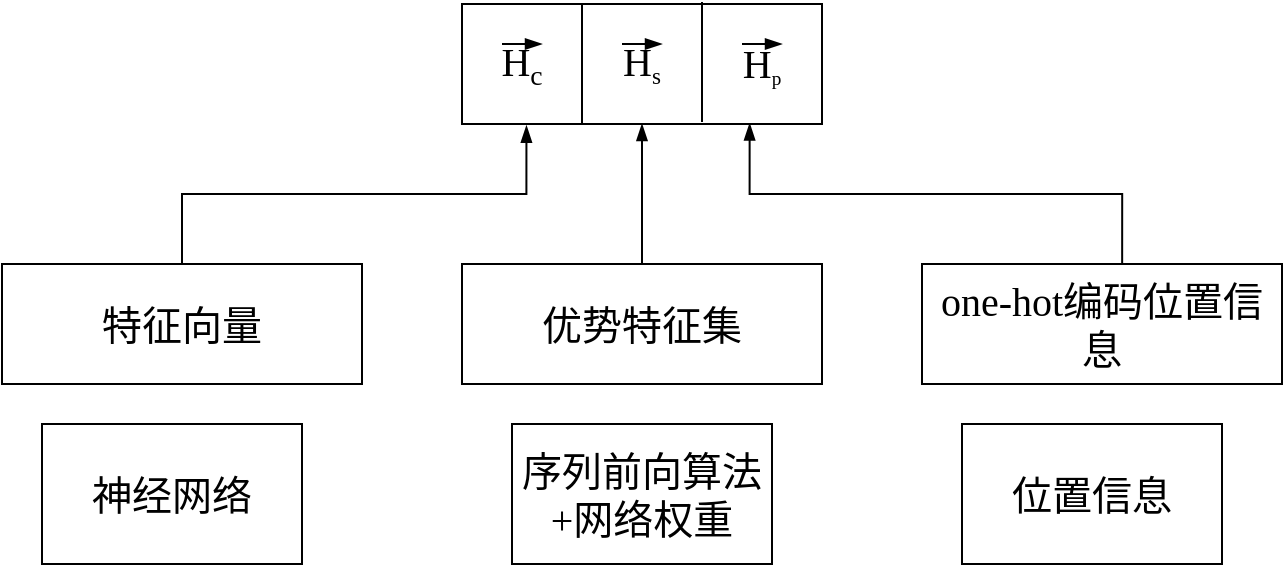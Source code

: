 <mxfile version="12.8.8" type="github">
  <diagram id="ETSGENbbgeC9yL6T0qCD" name="Page-1">
    <mxGraphModel dx="1323" dy="659" grid="1" gridSize="10" guides="1" tooltips="1" connect="1" arrows="1" fold="1" page="1" pageScale="1" pageWidth="827" pageHeight="1169" math="0" shadow="0">
      <root>
        <mxCell id="0" />
        <mxCell id="1" parent="0" />
        <mxCell id="tGlBlFlih63D7-SkEb-W-11" value="" style="edgeStyle=orthogonalEdgeStyle;rounded=0;orthogonalLoop=1;jettySize=auto;html=1;entryX=0.179;entryY=1.014;entryDx=0;entryDy=0;entryPerimeter=0;exitX=0.5;exitY=0;exitDx=0;exitDy=0;fontFamily=Times New Roman;fontSize=20;endArrow=blockThin;endFill=1;" parent="1" source="tGlBlFlih63D7-SkEb-W-1" target="tGlBlFlih63D7-SkEb-W-8" edge="1">
          <mxGeometry relative="1" as="geometry">
            <mxPoint x="170" y="170" as="targetPoint" />
          </mxGeometry>
        </mxCell>
        <mxCell id="tGlBlFlih63D7-SkEb-W-1" value="特征向量" style="rounded=0;whiteSpace=wrap;html=1;fontFamily=Times New Roman;fontSize=20;" parent="1" vertex="1">
          <mxGeometry x="80" y="250" width="180" height="60" as="geometry" />
        </mxCell>
        <mxCell id="tGlBlFlih63D7-SkEb-W-9" value="" style="edgeStyle=orthogonalEdgeStyle;rounded=0;orthogonalLoop=1;jettySize=auto;html=1;fontFamily=Times New Roman;fontSize=20;endArrow=blockThin;endFill=1;" parent="1" source="tGlBlFlih63D7-SkEb-W-2" target="tGlBlFlih63D7-SkEb-W-8" edge="1">
          <mxGeometry relative="1" as="geometry" />
        </mxCell>
        <mxCell id="tGlBlFlih63D7-SkEb-W-2" value="优势特征集" style="rounded=0;whiteSpace=wrap;html=1;fontFamily=Times New Roman;fontSize=20;" parent="1" vertex="1">
          <mxGeometry x="310" y="250" width="180" height="60" as="geometry" />
        </mxCell>
        <mxCell id="tGlBlFlih63D7-SkEb-W-13" value="" style="edgeStyle=orthogonalEdgeStyle;rounded=0;orthogonalLoop=1;jettySize=auto;html=1;entryX=0.799;entryY=0.995;entryDx=0;entryDy=0;entryPerimeter=0;exitX=0.556;exitY=0;exitDx=0;exitDy=0;exitPerimeter=0;fontFamily=Times New Roman;fontSize=20;endArrow=blockThin;endFill=1;" parent="1" source="tGlBlFlih63D7-SkEb-W-3" target="tGlBlFlih63D7-SkEb-W-8" edge="1">
          <mxGeometry relative="1" as="geometry">
            <mxPoint x="630" y="170.0" as="targetPoint" />
          </mxGeometry>
        </mxCell>
        <mxCell id="tGlBlFlih63D7-SkEb-W-3" value="one-hot编码位置信息" style="rounded=0;whiteSpace=wrap;html=1;fontFamily=Times New Roman;fontSize=20;" parent="1" vertex="1">
          <mxGeometry x="540" y="250" width="180" height="60" as="geometry" />
        </mxCell>
        <mxCell id="tGlBlFlih63D7-SkEb-W-4" value="神经网络" style="rounded=0;whiteSpace=wrap;html=1;fontFamily=Times New Roman;fontSize=20;" parent="1" vertex="1">
          <mxGeometry x="100" y="330" width="130" height="70" as="geometry" />
        </mxCell>
        <mxCell id="tGlBlFlih63D7-SkEb-W-6" value="序列前向算法&lt;br&gt;+网络权重" style="rounded=0;whiteSpace=wrap;html=1;fontFamily=Times New Roman;fontSize=20;" parent="1" vertex="1">
          <mxGeometry x="335" y="330" width="130" height="70" as="geometry" />
        </mxCell>
        <mxCell id="tGlBlFlih63D7-SkEb-W-7" value="位置信息" style="rounded=0;whiteSpace=wrap;html=1;fontFamily=Times New Roman;fontSize=20;" parent="1" vertex="1">
          <mxGeometry x="560" y="330" width="130" height="70" as="geometry" />
        </mxCell>
        <mxCell id="tGlBlFlih63D7-SkEb-W-8" value="" style="rounded=0;whiteSpace=wrap;html=1;fontFamily=Times New Roman;fontSize=20;" parent="1" vertex="1">
          <mxGeometry x="310" y="120" width="180" height="60" as="geometry" />
        </mxCell>
        <mxCell id="tGlBlFlih63D7-SkEb-W-14" value="" style="endArrow=none;html=1;fontFamily=Times New Roman;fontSize=20;entryX=0.25;entryY=0;entryDx=0;entryDy=0;exitX=0.25;exitY=1;exitDx=0;exitDy=0;" parent="1" edge="1">
          <mxGeometry width="50" height="50" relative="1" as="geometry">
            <mxPoint x="370" y="180" as="sourcePoint" />
            <mxPoint x="370" y="120" as="targetPoint" />
          </mxGeometry>
        </mxCell>
        <mxCell id="tGlBlFlih63D7-SkEb-W-15" value="" style="endArrow=none;html=1;fontFamily=Times New Roman;fontSize=20;entryX=0.25;entryY=0;entryDx=0;entryDy=0;exitX=0.25;exitY=1;exitDx=0;exitDy=0;" parent="1" edge="1">
          <mxGeometry width="50" height="50" relative="1" as="geometry">
            <mxPoint x="430" y="179" as="sourcePoint" />
            <mxPoint x="430" y="119" as="targetPoint" />
          </mxGeometry>
        </mxCell>
        <mxCell id="tGlBlFlih63D7-SkEb-W-16" value="H&lt;span style=&quot;font-size: 16.667px&quot;&gt;&lt;sub&gt;c&lt;/sub&gt;&lt;/span&gt;" style="text;html=1;strokeColor=none;fillColor=none;align=center;verticalAlign=middle;whiteSpace=wrap;rounded=0;fontFamily=Times New Roman;fontSize=20;" parent="1" vertex="1">
          <mxGeometry x="320" y="140" width="40" height="20" as="geometry" />
        </mxCell>
        <mxCell id="tGlBlFlih63D7-SkEb-W-17" value="" style="endArrow=blockThin;html=1;fontFamily=Times New Roman;fontSize=20;endFill=1;" parent="1" edge="1">
          <mxGeometry width="50" height="50" relative="1" as="geometry">
            <mxPoint x="330" y="140" as="sourcePoint" />
            <mxPoint x="350" y="140" as="targetPoint" />
          </mxGeometry>
        </mxCell>
        <mxCell id="tGlBlFlih63D7-SkEb-W-19" value="H&lt;span style=&quot;font-size: 13.889px&quot;&gt;&lt;sub&gt;s&lt;/sub&gt;&lt;/span&gt;" style="text;html=1;strokeColor=none;fillColor=none;align=center;verticalAlign=middle;whiteSpace=wrap;rounded=0;fontFamily=Times New Roman;fontSize=20;" parent="1" vertex="1">
          <mxGeometry x="380" y="140" width="40" height="20" as="geometry" />
        </mxCell>
        <mxCell id="tGlBlFlih63D7-SkEb-W-20" value="" style="endArrow=blockThin;html=1;fontFamily=Times New Roman;fontSize=20;endFill=1;" parent="1" edge="1">
          <mxGeometry width="50" height="50" relative="1" as="geometry">
            <mxPoint x="390" y="140" as="sourcePoint" />
            <mxPoint x="410" y="140" as="targetPoint" />
          </mxGeometry>
        </mxCell>
        <mxCell id="tGlBlFlih63D7-SkEb-W-22" value="H&lt;span style=&quot;font-size: 11.574px&quot;&gt;&lt;sub&gt;p&lt;/sub&gt;&lt;/span&gt;" style="text;html=1;strokeColor=none;fillColor=none;align=center;verticalAlign=middle;whiteSpace=wrap;rounded=0;fontFamily=Times New Roman;fontSize=20;" parent="1" vertex="1">
          <mxGeometry x="440" y="140" width="40" height="20" as="geometry" />
        </mxCell>
        <mxCell id="tGlBlFlih63D7-SkEb-W-23" value="" style="endArrow=blockThin;html=1;fontFamily=Times New Roman;fontSize=20;endFill=1;" parent="1" edge="1">
          <mxGeometry width="50" height="50" relative="1" as="geometry">
            <mxPoint x="450" y="140" as="sourcePoint" />
            <mxPoint x="470" y="140" as="targetPoint" />
          </mxGeometry>
        </mxCell>
      </root>
    </mxGraphModel>
  </diagram>
</mxfile>
